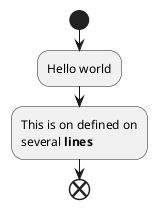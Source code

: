 ' 5.2 Start/Stop, PlantUML Language Reference Guide (V8037, p. 65)
@startuml
start
:Hello world;
:This is on defined on
several **lines**;
end
@enduml
